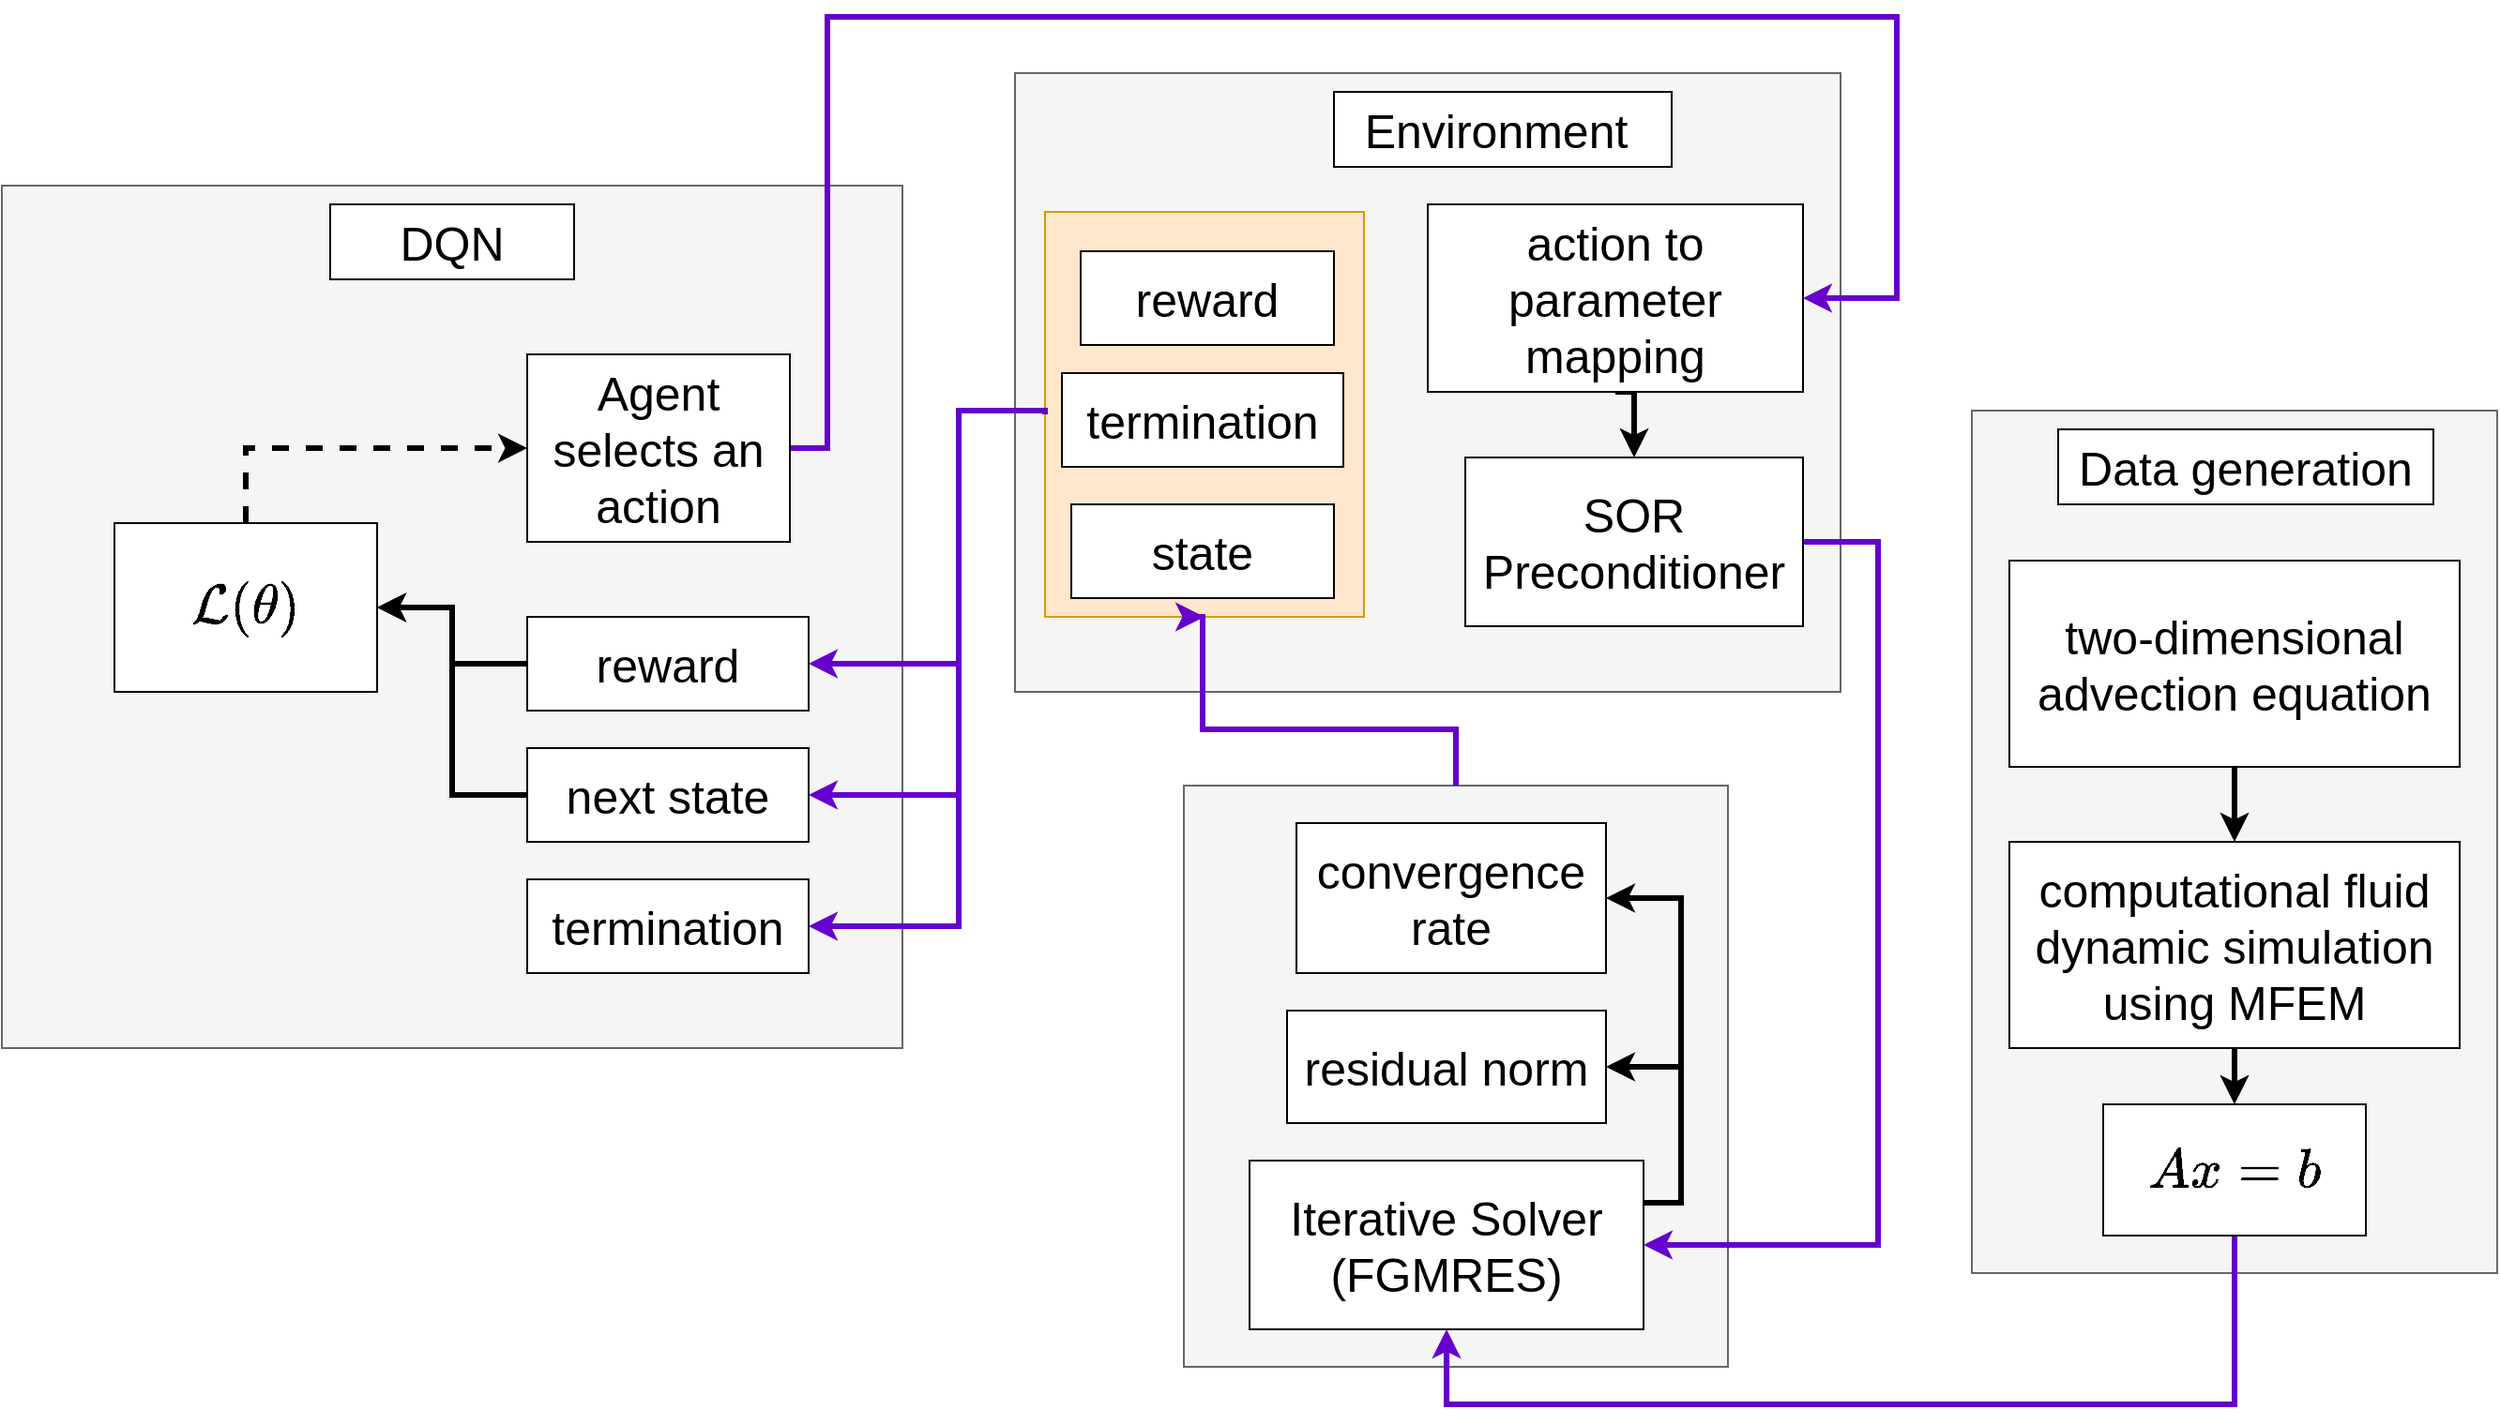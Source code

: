 <mxfile version="26.0.11">
  <diagram name="Page-1" id="WKPouHimn52-6LenCnew">
    <mxGraphModel dx="2126" dy="943" grid="1" gridSize="10" guides="1" tooltips="1" connect="1" arrows="1" fold="1" page="1" pageScale="1" pageWidth="1100" pageHeight="850" math="1" shadow="0">
      <root>
        <mxCell id="0" />
        <mxCell id="1" parent="0" />
        <mxCell id="nryE9-zFJHSN5jESilzS-116" value="" style="rounded=0;whiteSpace=wrap;html=1;fillColor=#f5f5f5;fontColor=#333333;strokeColor=#666666;" vertex="1" parent="1">
          <mxGeometry x="1370" y="260" width="280" height="460" as="geometry" />
        </mxCell>
        <mxCell id="nryE9-zFJHSN5jESilzS-71" value="" style="rounded=0;whiteSpace=wrap;html=1;fontSize=25;fillColor=#f5f5f5;fontColor=#333333;strokeColor=#666666;" vertex="1" parent="1">
          <mxGeometry x="950" y="460" width="290" height="310" as="geometry" />
        </mxCell>
        <mxCell id="nryE9-zFJHSN5jESilzS-58" value="" style="rounded=0;whiteSpace=wrap;html=1;fontSize=25;fillColor=#f5f5f5;fontColor=#333333;strokeColor=#666666;" vertex="1" parent="1">
          <mxGeometry x="860" y="80" width="440" height="330" as="geometry" />
        </mxCell>
        <mxCell id="nryE9-zFJHSN5jESilzS-99" value="" style="rounded=0;whiteSpace=wrap;html=1;fillColor=#ffe6cc;strokeColor=#d79b00;" vertex="1" parent="1">
          <mxGeometry x="876" y="154" width="170" height="216" as="geometry" />
        </mxCell>
        <mxCell id="nryE9-zFJHSN5jESilzS-21" value="" style="rounded=0;whiteSpace=wrap;html=1;fontSize=25;fillColor=#f5f5f5;fontColor=#333333;strokeColor=#666666;" vertex="1" parent="1">
          <mxGeometry x="320" y="140" width="480" height="460" as="geometry" />
        </mxCell>
        <mxCell id="nryE9-zFJHSN5jESilzS-8" style="edgeStyle=orthogonalEdgeStyle;rounded=0;orthogonalLoop=1;jettySize=auto;html=1;exitX=0.5;exitY=1;exitDx=0;exitDy=0;strokeWidth=3;" edge="1" parent="1" source="nryE9-zFJHSN5jESilzS-2" target="nryE9-zFJHSN5jESilzS-6">
          <mxGeometry relative="1" as="geometry" />
        </mxCell>
        <mxCell id="nryE9-zFJHSN5jESilzS-2" value="two-dimensional advection equation" style="rounded=0;whiteSpace=wrap;html=1;fontSize=25;" vertex="1" parent="1">
          <mxGeometry x="1390" y="340" width="240" height="110" as="geometry" />
        </mxCell>
        <mxCell id="nryE9-zFJHSN5jESilzS-117" style="edgeStyle=orthogonalEdgeStyle;rounded=0;orthogonalLoop=1;jettySize=auto;html=1;exitX=0.5;exitY=1;exitDx=0;exitDy=0;entryX=0.5;entryY=1;entryDx=0;entryDy=0;strokeWidth=3;strokeColor=#6600CC;" edge="1" parent="1" source="nryE9-zFJHSN5jESilzS-4" target="nryE9-zFJHSN5jESilzS-65">
          <mxGeometry relative="1" as="geometry">
            <Array as="points">
              <mxPoint x="1510" y="790" />
              <mxPoint x="1090" y="790" />
            </Array>
          </mxGeometry>
        </mxCell>
        <mxCell id="nryE9-zFJHSN5jESilzS-4" value="$$Ax=b$$" style="rounded=0;whiteSpace=wrap;html=1;fontSize=25;" vertex="1" parent="1">
          <mxGeometry x="1440" y="630" width="140" height="70" as="geometry" />
        </mxCell>
        <mxCell id="nryE9-zFJHSN5jESilzS-9" style="edgeStyle=orthogonalEdgeStyle;rounded=0;orthogonalLoop=1;jettySize=auto;html=1;exitX=0.5;exitY=1;exitDx=0;exitDy=0;strokeWidth=3;" edge="1" parent="1" source="nryE9-zFJHSN5jESilzS-6" target="nryE9-zFJHSN5jESilzS-4">
          <mxGeometry relative="1" as="geometry" />
        </mxCell>
        <mxCell id="nryE9-zFJHSN5jESilzS-6" value="computational fluid dynamic simulation using MFEM" style="rounded=0;whiteSpace=wrap;html=1;fontSize=25;" vertex="1" parent="1">
          <mxGeometry x="1390" y="490" width="240" height="110" as="geometry" />
        </mxCell>
        <mxCell id="nryE9-zFJHSN5jESilzS-22" value="DQN" style="rounded=0;whiteSpace=wrap;html=1;fontSize=25;" vertex="1" parent="1">
          <mxGeometry x="495" y="150" width="130" height="40" as="geometry" />
        </mxCell>
        <mxCell id="nryE9-zFJHSN5jESilzS-94" style="edgeStyle=orthogonalEdgeStyle;rounded=0;orthogonalLoop=1;jettySize=auto;html=1;exitX=1;exitY=0.5;exitDx=0;exitDy=0;entryX=1;entryY=0.5;entryDx=0;entryDy=0;strokeWidth=3;fillColor=#f8cecc;strokeColor=#6600CC;" edge="1" parent="1" source="nryE9-zFJHSN5jESilzS-23" target="nryE9-zFJHSN5jESilzS-54">
          <mxGeometry relative="1" as="geometry">
            <Array as="points">
              <mxPoint x="760" y="280" />
              <mxPoint x="760" y="50" />
              <mxPoint x="1330" y="50" />
              <mxPoint x="1330" y="200" />
            </Array>
          </mxGeometry>
        </mxCell>
        <mxCell id="nryE9-zFJHSN5jESilzS-23" value="Agent selects an action" style="rounded=0;whiteSpace=wrap;html=1;fontSize=25;" vertex="1" parent="1">
          <mxGeometry x="600" y="230" width="140" height="100" as="geometry" />
        </mxCell>
        <mxCell id="nryE9-zFJHSN5jESilzS-28" value="termination" style="rounded=0;whiteSpace=wrap;html=1;fontSize=25;" vertex="1" parent="1">
          <mxGeometry x="885" y="240" width="150" height="50" as="geometry" />
        </mxCell>
        <mxCell id="nryE9-zFJHSN5jESilzS-109" style="edgeStyle=orthogonalEdgeStyle;rounded=0;orthogonalLoop=1;jettySize=auto;html=1;exitX=0;exitY=0.5;exitDx=0;exitDy=0;strokeWidth=3;" edge="1" parent="1" source="nryE9-zFJHSN5jESilzS-29" target="nryE9-zFJHSN5jESilzS-108">
          <mxGeometry relative="1" as="geometry" />
        </mxCell>
        <mxCell id="nryE9-zFJHSN5jESilzS-29" value="reward" style="rounded=0;whiteSpace=wrap;html=1;fontSize=25;" vertex="1" parent="1">
          <mxGeometry x="600" y="370" width="150" height="50" as="geometry" />
        </mxCell>
        <mxCell id="nryE9-zFJHSN5jESilzS-111" style="edgeStyle=orthogonalEdgeStyle;rounded=0;orthogonalLoop=1;jettySize=auto;html=1;exitX=0;exitY=0.5;exitDx=0;exitDy=0;entryX=1;entryY=0.5;entryDx=0;entryDy=0;strokeWidth=3;" edge="1" parent="1" source="nryE9-zFJHSN5jESilzS-30" target="nryE9-zFJHSN5jESilzS-108">
          <mxGeometry relative="1" as="geometry" />
        </mxCell>
        <mxCell id="nryE9-zFJHSN5jESilzS-30" value="next state" style="rounded=0;whiteSpace=wrap;html=1;fontSize=25;" vertex="1" parent="1">
          <mxGeometry x="600" y="440" width="150" height="50" as="geometry" />
        </mxCell>
        <mxCell id="nryE9-zFJHSN5jESilzS-87" style="edgeStyle=orthogonalEdgeStyle;rounded=0;orthogonalLoop=1;jettySize=auto;html=1;exitX=1;exitY=0.5;exitDx=0;exitDy=0;entryX=1;entryY=0.5;entryDx=0;entryDy=0;strokeWidth=3;fillColor=#f8cecc;strokeColor=#6600CC;" edge="1" parent="1" source="nryE9-zFJHSN5jESilzS-35" target="nryE9-zFJHSN5jESilzS-65">
          <mxGeometry relative="1" as="geometry">
            <Array as="points">
              <mxPoint x="1320" y="330" />
              <mxPoint x="1320" y="705" />
            </Array>
          </mxGeometry>
        </mxCell>
        <mxCell id="nryE9-zFJHSN5jESilzS-35" value="SOR Preconditioner" style="rounded=0;whiteSpace=wrap;html=1;fontSize=25;" vertex="1" parent="1">
          <mxGeometry x="1100" y="285" width="180" height="90" as="geometry" />
        </mxCell>
        <mxCell id="nryE9-zFJHSN5jESilzS-60" style="edgeStyle=orthogonalEdgeStyle;rounded=0;orthogonalLoop=1;jettySize=auto;html=1;exitX=0.5;exitY=1;exitDx=0;exitDy=0;entryX=0.5;entryY=0;entryDx=0;entryDy=0;strokeWidth=3;" edge="1" parent="1" source="nryE9-zFJHSN5jESilzS-54" target="nryE9-zFJHSN5jESilzS-35">
          <mxGeometry relative="1" as="geometry" />
        </mxCell>
        <mxCell id="nryE9-zFJHSN5jESilzS-54" value="action to parameter mapping" style="rounded=0;whiteSpace=wrap;html=1;fontSize=25;" vertex="1" parent="1">
          <mxGeometry x="1080" y="150" width="200" height="100" as="geometry" />
        </mxCell>
        <mxCell id="nryE9-zFJHSN5jESilzS-56" value="Environment&amp;nbsp;" style="rounded=0;whiteSpace=wrap;html=1;fontSize=25;" vertex="1" parent="1">
          <mxGeometry x="1030" y="90" width="180" height="40" as="geometry" />
        </mxCell>
        <mxCell id="nryE9-zFJHSN5jESilzS-96" style="edgeStyle=orthogonalEdgeStyle;rounded=0;orthogonalLoop=1;jettySize=auto;html=1;exitX=1;exitY=0.25;exitDx=0;exitDy=0;entryX=1;entryY=0.5;entryDx=0;entryDy=0;strokeWidth=3;" edge="1" parent="1" source="nryE9-zFJHSN5jESilzS-65" target="nryE9-zFJHSN5jESilzS-69">
          <mxGeometry relative="1" as="geometry" />
        </mxCell>
        <mxCell id="nryE9-zFJHSN5jESilzS-97" style="edgeStyle=orthogonalEdgeStyle;rounded=0;orthogonalLoop=1;jettySize=auto;html=1;exitX=1;exitY=0.25;exitDx=0;exitDy=0;entryX=1;entryY=0.5;entryDx=0;entryDy=0;strokeWidth=3;" edge="1" parent="1" source="nryE9-zFJHSN5jESilzS-65" target="nryE9-zFJHSN5jESilzS-67">
          <mxGeometry relative="1" as="geometry" />
        </mxCell>
        <mxCell id="nryE9-zFJHSN5jESilzS-65" value="Iterative Solver (FGMRES)" style="rounded=0;whiteSpace=wrap;html=1;fontSize=25;" vertex="1" parent="1">
          <mxGeometry x="985" y="660" width="210" height="90" as="geometry" />
        </mxCell>
        <mxCell id="nryE9-zFJHSN5jESilzS-67" value="convergence rate" style="rounded=0;whiteSpace=wrap;html=1;fontSize=25;" vertex="1" parent="1">
          <mxGeometry x="1010" y="480" width="165" height="80" as="geometry" />
        </mxCell>
        <mxCell id="nryE9-zFJHSN5jESilzS-69" value="residual norm" style="rounded=0;whiteSpace=wrap;html=1;fontSize=25;" vertex="1" parent="1">
          <mxGeometry x="1005" y="580" width="170" height="60" as="geometry" />
        </mxCell>
        <mxCell id="nryE9-zFJHSN5jESilzS-77" value="reward" style="rounded=0;whiteSpace=wrap;html=1;fontSize=25;" vertex="1" parent="1">
          <mxGeometry x="895" y="175" width="135" height="50" as="geometry" />
        </mxCell>
        <mxCell id="nryE9-zFJHSN5jESilzS-78" value="state" style="rounded=0;whiteSpace=wrap;html=1;fontSize=25;" vertex="1" parent="1">
          <mxGeometry x="890" y="310" width="140" height="50" as="geometry" />
        </mxCell>
        <mxCell id="nryE9-zFJHSN5jESilzS-95" value="termination" style="rounded=0;whiteSpace=wrap;html=1;fontSize=25;" vertex="1" parent="1">
          <mxGeometry x="600" y="510" width="150" height="50" as="geometry" />
        </mxCell>
        <mxCell id="nryE9-zFJHSN5jESilzS-100" style="edgeStyle=orthogonalEdgeStyle;rounded=0;orthogonalLoop=1;jettySize=auto;html=1;exitX=0.5;exitY=0;exitDx=0;exitDy=0;entryX=0.5;entryY=1;entryDx=0;entryDy=0;strokeWidth=3;fillColor=#f8cecc;strokeColor=#6600CC;" edge="1" parent="1" source="nryE9-zFJHSN5jESilzS-71" target="nryE9-zFJHSN5jESilzS-99">
          <mxGeometry relative="1" as="geometry">
            <Array as="points">
              <mxPoint x="1095" y="430" />
              <mxPoint x="960" y="430" />
            </Array>
          </mxGeometry>
        </mxCell>
        <mxCell id="nryE9-zFJHSN5jESilzS-105" style="edgeStyle=orthogonalEdgeStyle;rounded=0;orthogonalLoop=1;jettySize=auto;html=1;exitX=0;exitY=0.5;exitDx=0;exitDy=0;entryX=1;entryY=0.5;entryDx=0;entryDy=0;strokeWidth=3;fillColor=#f8cecc;strokeColor=#6600CC;" edge="1" parent="1" source="nryE9-zFJHSN5jESilzS-99" target="nryE9-zFJHSN5jESilzS-29">
          <mxGeometry relative="1" as="geometry">
            <Array as="points">
              <mxPoint x="830" y="260" />
              <mxPoint x="830" y="395" />
            </Array>
          </mxGeometry>
        </mxCell>
        <mxCell id="nryE9-zFJHSN5jESilzS-106" style="edgeStyle=orthogonalEdgeStyle;rounded=0;orthogonalLoop=1;jettySize=auto;html=1;exitX=0;exitY=0.5;exitDx=0;exitDy=0;entryX=1;entryY=0.5;entryDx=0;entryDy=0;strokeWidth=3;fillColor=#f8cecc;strokeColor=#6600CC;" edge="1" parent="1" source="nryE9-zFJHSN5jESilzS-99" target="nryE9-zFJHSN5jESilzS-30">
          <mxGeometry relative="1" as="geometry">
            <Array as="points">
              <mxPoint x="830" y="260" />
              <mxPoint x="830" y="465" />
            </Array>
          </mxGeometry>
        </mxCell>
        <mxCell id="nryE9-zFJHSN5jESilzS-107" style="edgeStyle=orthogonalEdgeStyle;rounded=0;orthogonalLoop=1;jettySize=auto;html=1;exitX=0;exitY=0.5;exitDx=0;exitDy=0;entryX=1;entryY=0.5;entryDx=0;entryDy=0;strokeWidth=3;fillColor=#f8cecc;strokeColor=#6600CC;" edge="1" parent="1" source="nryE9-zFJHSN5jESilzS-99" target="nryE9-zFJHSN5jESilzS-95">
          <mxGeometry relative="1" as="geometry">
            <Array as="points">
              <mxPoint x="830" y="260" />
              <mxPoint x="830" y="535" />
            </Array>
          </mxGeometry>
        </mxCell>
        <mxCell id="nryE9-zFJHSN5jESilzS-112" style="edgeStyle=orthogonalEdgeStyle;rounded=0;orthogonalLoop=1;jettySize=auto;html=1;exitX=0.5;exitY=0;exitDx=0;exitDy=0;entryX=0;entryY=0.5;entryDx=0;entryDy=0;dashed=1;strokeWidth=3;" edge="1" parent="1" source="nryE9-zFJHSN5jESilzS-108" target="nryE9-zFJHSN5jESilzS-23">
          <mxGeometry relative="1" as="geometry" />
        </mxCell>
        <mxCell id="nryE9-zFJHSN5jESilzS-108" value="$$\mathcal{L}(\theta)$$" style="rounded=0;whiteSpace=wrap;html=1;fontSize=25;" vertex="1" parent="1">
          <mxGeometry x="380" y="320" width="140" height="90" as="geometry" />
        </mxCell>
        <mxCell id="nryE9-zFJHSN5jESilzS-118" value="Data generation" style="rounded=0;whiteSpace=wrap;html=1;fontSize=25;" vertex="1" parent="1">
          <mxGeometry x="1416" y="270" width="200" height="40" as="geometry" />
        </mxCell>
      </root>
    </mxGraphModel>
  </diagram>
</mxfile>

